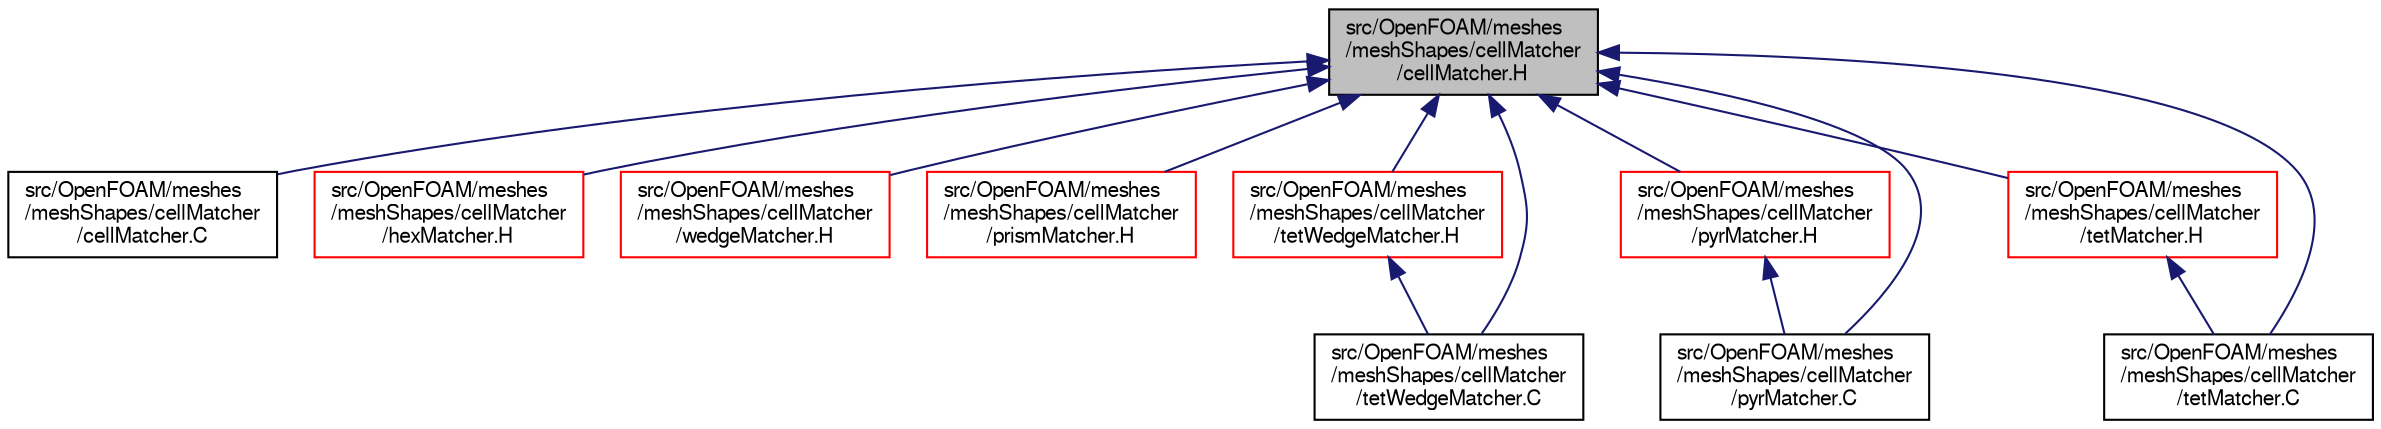 digraph "src/OpenFOAM/meshes/meshShapes/cellMatcher/cellMatcher.H"
{
  bgcolor="transparent";
  edge [fontname="FreeSans",fontsize="10",labelfontname="FreeSans",labelfontsize="10"];
  node [fontname="FreeSans",fontsize="10",shape=record];
  Node164 [label="src/OpenFOAM/meshes\l/meshShapes/cellMatcher\l/cellMatcher.H",height=0.2,width=0.4,color="black", fillcolor="grey75", style="filled", fontcolor="black"];
  Node164 -> Node165 [dir="back",color="midnightblue",fontsize="10",style="solid",fontname="FreeSans"];
  Node165 [label="src/OpenFOAM/meshes\l/meshShapes/cellMatcher\l/cellMatcher.C",height=0.2,width=0.4,color="black",URL="$a11201.html"];
  Node164 -> Node166 [dir="back",color="midnightblue",fontsize="10",style="solid",fontname="FreeSans"];
  Node166 [label="src/OpenFOAM/meshes\l/meshShapes/cellMatcher\l/hexMatcher.H",height=0.2,width=0.4,color="red",URL="$a11219.html"];
  Node164 -> Node180 [dir="back",color="midnightblue",fontsize="10",style="solid",fontname="FreeSans"];
  Node180 [label="src/OpenFOAM/meshes\l/meshShapes/cellMatcher\l/wedgeMatcher.H",height=0.2,width=0.4,color="red",URL="$a11249.html"];
  Node164 -> Node182 [dir="back",color="midnightblue",fontsize="10",style="solid",fontname="FreeSans"];
  Node182 [label="src/OpenFOAM/meshes\l/meshShapes/cellMatcher\l/prismMatcher.H",height=0.2,width=0.4,color="red",URL="$a11225.html"];
  Node164 -> Node184 [dir="back",color="midnightblue",fontsize="10",style="solid",fontname="FreeSans"];
  Node184 [label="src/OpenFOAM/meshes\l/meshShapes/cellMatcher\l/tetWedgeMatcher.H",height=0.2,width=0.4,color="red",URL="$a11243.html"];
  Node184 -> Node185 [dir="back",color="midnightblue",fontsize="10",style="solid",fontname="FreeSans"];
  Node185 [label="src/OpenFOAM/meshes\l/meshShapes/cellMatcher\l/tetWedgeMatcher.C",height=0.2,width=0.4,color="black",URL="$a11240.html"];
  Node164 -> Node186 [dir="back",color="midnightblue",fontsize="10",style="solid",fontname="FreeSans"];
  Node186 [label="src/OpenFOAM/meshes\l/meshShapes/cellMatcher\l/pyrMatcher.H",height=0.2,width=0.4,color="red",URL="$a11231.html"];
  Node186 -> Node187 [dir="back",color="midnightblue",fontsize="10",style="solid",fontname="FreeSans"];
  Node187 [label="src/OpenFOAM/meshes\l/meshShapes/cellMatcher\l/pyrMatcher.C",height=0.2,width=0.4,color="black",URL="$a11228.html"];
  Node164 -> Node188 [dir="back",color="midnightblue",fontsize="10",style="solid",fontname="FreeSans"];
  Node188 [label="src/OpenFOAM/meshes\l/meshShapes/cellMatcher\l/tetMatcher.H",height=0.2,width=0.4,color="red",URL="$a11237.html"];
  Node188 -> Node189 [dir="back",color="midnightblue",fontsize="10",style="solid",fontname="FreeSans"];
  Node189 [label="src/OpenFOAM/meshes\l/meshShapes/cellMatcher\l/tetMatcher.C",height=0.2,width=0.4,color="black",URL="$a11234.html"];
  Node164 -> Node187 [dir="back",color="midnightblue",fontsize="10",style="solid",fontname="FreeSans"];
  Node164 -> Node189 [dir="back",color="midnightblue",fontsize="10",style="solid",fontname="FreeSans"];
  Node164 -> Node185 [dir="back",color="midnightblue",fontsize="10",style="solid",fontname="FreeSans"];
}
